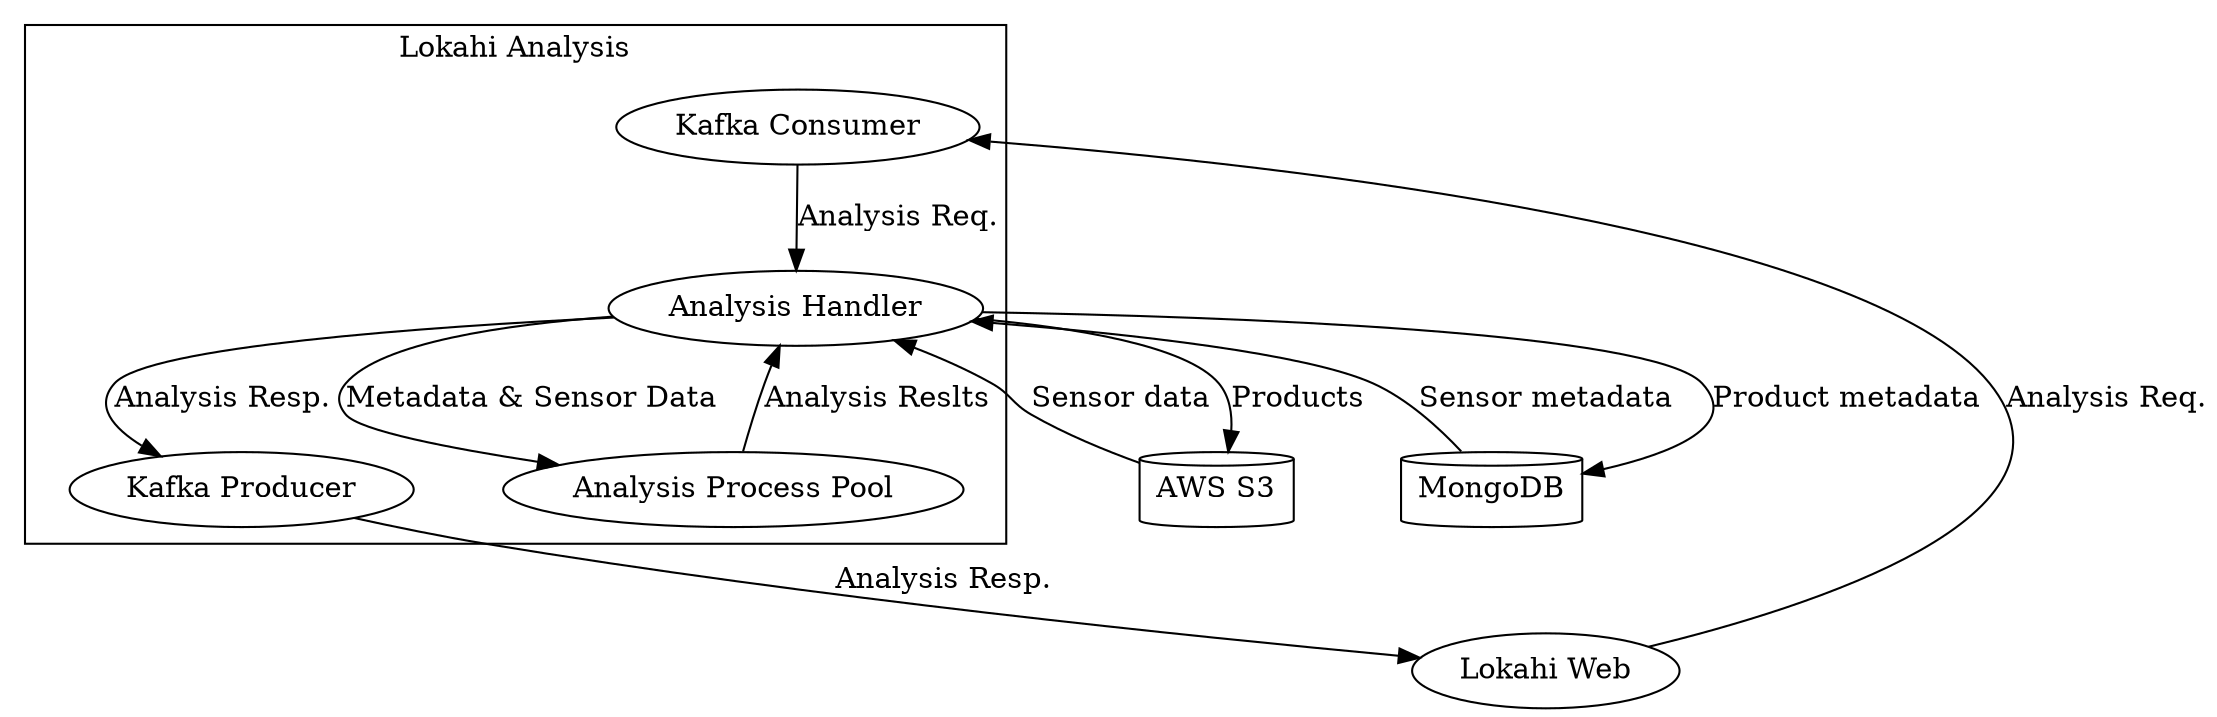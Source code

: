 digraph analysis_architecture {
    LokahiWeb [label="Lokahi Web"];
    S3 [label="AWS S3", shape="cylinder"];
    Mongo [label="MongoDB", shape="cylinder"];


    subgraph cluster_analysis {
        label = "Lokahi Analysis";

        KafkaConsumer [label="Kafka Consumer"];
        KafkaProducer [label="Kafka Producer"];
        AnalysisHandler [label="Analysis Handler"];
        ProcessPool [label="Analysis Process Pool"];

        KafkaConsumer -> AnalysisHandler [label="Analysis Req."];
        AnalysisHandler -> ProcessPool [label="Metadata & Sensor Data"];
        ProcessPool -> AnalysisHandler [label="Analysis Reslts"];
    }

    LokahiWeb -> KafkaConsumer [label="Analysis Req."];
    AnalysisHandler -> KafkaProducer [label="Analysis Resp."];
    AnalysisHandler -> Mongo [label="Product metadata"];
    AnalysisHandler -> S3 [label="Products"];
    S3 -> AnalysisHandler [label="Sensor data"];
    Mongo -> AnalysisHandler  [label="Sensor metadata"];
    KafkaProducer -> LokahiWeb [label="Analysis Resp."];
}